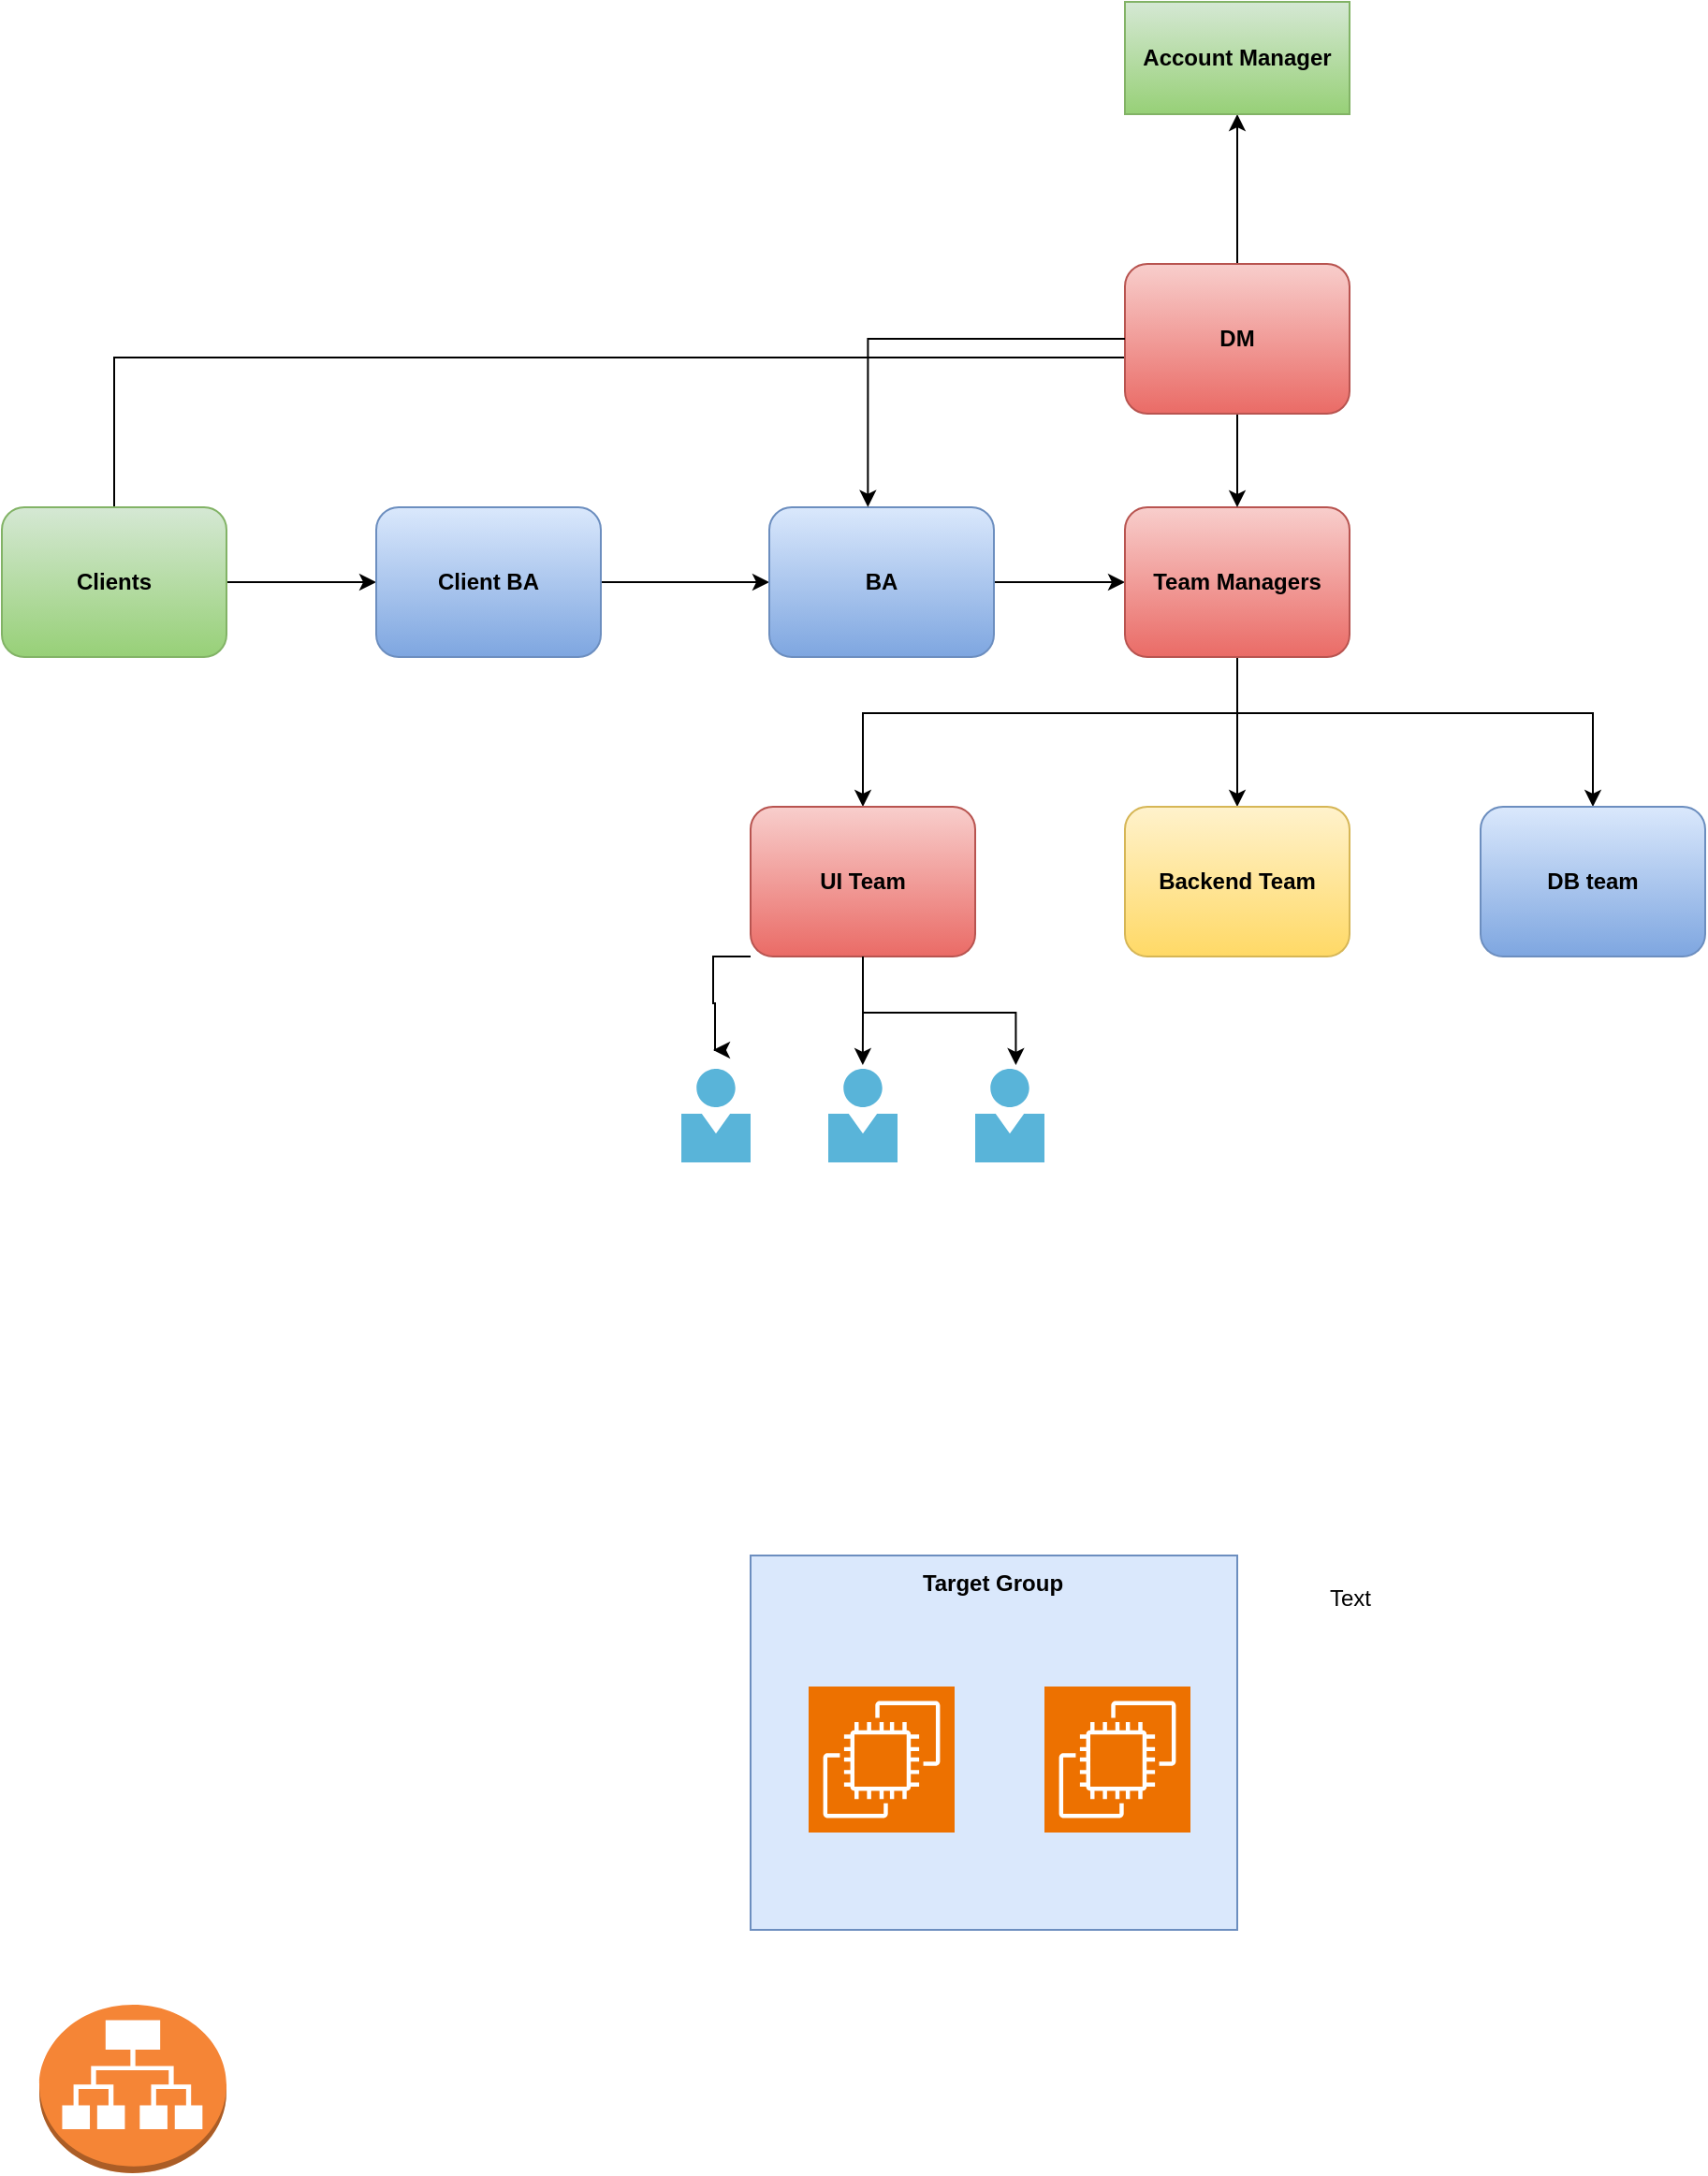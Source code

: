<mxfile version="27.1.6">
  <diagram name="Page-1" id="lgTQfwwJv29t1TfgWZtn">
    <mxGraphModel dx="1251" dy="1760" grid="1" gridSize="10" guides="1" tooltips="1" connect="1" arrows="1" fold="1" page="1" pageScale="1" pageWidth="850" pageHeight="1100" math="0" shadow="0">
      <root>
        <mxCell id="0" />
        <mxCell id="1" parent="0" />
        <mxCell id="IcH9XHhnW-Uz3uRAc4FU-3" style="edgeStyle=orthogonalEdgeStyle;rounded=0;orthogonalLoop=1;jettySize=auto;html=1;entryX=0;entryY=0.5;entryDx=0;entryDy=0;" parent="1" source="IcH9XHhnW-Uz3uRAc4FU-1" target="IcH9XHhnW-Uz3uRAc4FU-2" edge="1">
          <mxGeometry relative="1" as="geometry" />
        </mxCell>
        <mxCell id="IcH9XHhnW-Uz3uRAc4FU-18" style="edgeStyle=orthogonalEdgeStyle;rounded=0;orthogonalLoop=1;jettySize=auto;html=1;" parent="1" source="IcH9XHhnW-Uz3uRAc4FU-1" edge="1">
          <mxGeometry relative="1" as="geometry">
            <mxPoint x="640" y="30" as="targetPoint" />
            <Array as="points">
              <mxPoint x="100" y="40" />
              <mxPoint x="641" y="40" />
            </Array>
          </mxGeometry>
        </mxCell>
        <mxCell id="IcH9XHhnW-Uz3uRAc4FU-1" value="&lt;b&gt;Clients&lt;/b&gt;" style="rounded=1;whiteSpace=wrap;html=1;fillColor=#d5e8d4;gradientColor=#97d077;strokeColor=#82b366;" parent="1" vertex="1">
          <mxGeometry x="40" y="120" width="120" height="80" as="geometry" />
        </mxCell>
        <mxCell id="IcH9XHhnW-Uz3uRAc4FU-5" style="edgeStyle=orthogonalEdgeStyle;rounded=0;orthogonalLoop=1;jettySize=auto;html=1;entryX=0;entryY=0.5;entryDx=0;entryDy=0;" parent="1" source="IcH9XHhnW-Uz3uRAc4FU-2" target="IcH9XHhnW-Uz3uRAc4FU-4" edge="1">
          <mxGeometry relative="1" as="geometry" />
        </mxCell>
        <mxCell id="IcH9XHhnW-Uz3uRAc4FU-2" value="&lt;b&gt;Client BA&lt;/b&gt;" style="rounded=1;whiteSpace=wrap;html=1;fillColor=#dae8fc;gradientColor=#7ea6e0;strokeColor=#6c8ebf;" parent="1" vertex="1">
          <mxGeometry x="240" y="120" width="120" height="80" as="geometry" />
        </mxCell>
        <mxCell id="IcH9XHhnW-Uz3uRAc4FU-19" style="edgeStyle=orthogonalEdgeStyle;rounded=0;orthogonalLoop=1;jettySize=auto;html=1;entryX=0;entryY=0.5;entryDx=0;entryDy=0;" parent="1" source="IcH9XHhnW-Uz3uRAc4FU-4" target="IcH9XHhnW-Uz3uRAc4FU-6" edge="1">
          <mxGeometry relative="1" as="geometry" />
        </mxCell>
        <mxCell id="IcH9XHhnW-Uz3uRAc4FU-4" value="&lt;b&gt;BA&lt;/b&gt;" style="rounded=1;whiteSpace=wrap;html=1;fillColor=#dae8fc;gradientColor=#7ea6e0;strokeColor=#6c8ebf;" parent="1" vertex="1">
          <mxGeometry x="450" y="120" width="120" height="80" as="geometry" />
        </mxCell>
        <mxCell id="IcH9XHhnW-Uz3uRAc4FU-10" style="edgeStyle=orthogonalEdgeStyle;rounded=0;orthogonalLoop=1;jettySize=auto;html=1;entryX=0.5;entryY=0;entryDx=0;entryDy=0;" parent="1" source="IcH9XHhnW-Uz3uRAc4FU-6" target="IcH9XHhnW-Uz3uRAc4FU-7" edge="1">
          <mxGeometry relative="1" as="geometry">
            <Array as="points">
              <mxPoint x="700" y="230" />
              <mxPoint x="500" y="230" />
            </Array>
          </mxGeometry>
        </mxCell>
        <mxCell id="IcH9XHhnW-Uz3uRAc4FU-11" style="edgeStyle=orthogonalEdgeStyle;rounded=0;orthogonalLoop=1;jettySize=auto;html=1;entryX=0.5;entryY=0;entryDx=0;entryDy=0;" parent="1" source="IcH9XHhnW-Uz3uRAc4FU-6" target="IcH9XHhnW-Uz3uRAc4FU-8" edge="1">
          <mxGeometry relative="1" as="geometry" />
        </mxCell>
        <mxCell id="IcH9XHhnW-Uz3uRAc4FU-12" style="edgeStyle=orthogonalEdgeStyle;rounded=0;orthogonalLoop=1;jettySize=auto;html=1;entryX=0.5;entryY=0;entryDx=0;entryDy=0;" parent="1" source="IcH9XHhnW-Uz3uRAc4FU-6" target="IcH9XHhnW-Uz3uRAc4FU-9" edge="1">
          <mxGeometry relative="1" as="geometry">
            <Array as="points">
              <mxPoint x="700" y="230" />
              <mxPoint x="890" y="230" />
            </Array>
          </mxGeometry>
        </mxCell>
        <mxCell id="IcH9XHhnW-Uz3uRAc4FU-6" value="&lt;b&gt;Team Managers&lt;/b&gt;" style="rounded=1;whiteSpace=wrap;html=1;fillColor=#f8cecc;gradientColor=#ea6b66;strokeColor=#b85450;" parent="1" vertex="1">
          <mxGeometry x="640" y="120" width="120" height="80" as="geometry" />
        </mxCell>
        <mxCell id="IcH9XHhnW-Uz3uRAc4FU-23" style="edgeStyle=orthogonalEdgeStyle;rounded=0;orthogonalLoop=1;jettySize=auto;html=1;" parent="1" source="IcH9XHhnW-Uz3uRAc4FU-7" edge="1">
          <mxGeometry relative="1" as="geometry">
            <mxPoint x="420" y="410" as="targetPoint" />
            <Array as="points">
              <mxPoint x="420" y="360" />
              <mxPoint x="420" y="385" />
              <mxPoint x="421" y="385" />
            </Array>
          </mxGeometry>
        </mxCell>
        <mxCell id="IcH9XHhnW-Uz3uRAc4FU-7" value="&lt;b&gt;UI Team&lt;/b&gt;" style="rounded=1;whiteSpace=wrap;html=1;fillColor=#f8cecc;gradientColor=#ea6b66;strokeColor=#b85450;" parent="1" vertex="1">
          <mxGeometry x="440" y="280" width="120" height="80" as="geometry" />
        </mxCell>
        <mxCell id="IcH9XHhnW-Uz3uRAc4FU-8" value="&lt;b&gt;Backend Team&lt;/b&gt;" style="rounded=1;whiteSpace=wrap;html=1;fillColor=#fff2cc;gradientColor=#ffd966;strokeColor=#d6b656;" parent="1" vertex="1">
          <mxGeometry x="640" y="280" width="120" height="80" as="geometry" />
        </mxCell>
        <mxCell id="IcH9XHhnW-Uz3uRAc4FU-9" value="&lt;b&gt;DB team&lt;/b&gt;" style="rounded=1;whiteSpace=wrap;html=1;fillColor=#dae8fc;gradientColor=#7ea6e0;strokeColor=#6c8ebf;" parent="1" vertex="1">
          <mxGeometry x="830" y="280" width="120" height="80" as="geometry" />
        </mxCell>
        <mxCell id="IcH9XHhnW-Uz3uRAc4FU-16" style="edgeStyle=orthogonalEdgeStyle;rounded=0;orthogonalLoop=1;jettySize=auto;html=1;entryX=0.5;entryY=0;entryDx=0;entryDy=0;" parent="1" source="IcH9XHhnW-Uz3uRAc4FU-14" target="IcH9XHhnW-Uz3uRAc4FU-6" edge="1">
          <mxGeometry relative="1" as="geometry" />
        </mxCell>
        <mxCell id="IcH9XHhnW-Uz3uRAc4FU-33" style="edgeStyle=orthogonalEdgeStyle;rounded=0;orthogonalLoop=1;jettySize=auto;html=1;entryX=0.5;entryY=1;entryDx=0;entryDy=0;" parent="1" source="IcH9XHhnW-Uz3uRAc4FU-14" target="IcH9XHhnW-Uz3uRAc4FU-32" edge="1">
          <mxGeometry relative="1" as="geometry" />
        </mxCell>
        <mxCell id="IcH9XHhnW-Uz3uRAc4FU-14" value="&lt;b&gt;DM&lt;/b&gt;" style="rounded=1;whiteSpace=wrap;html=1;fillColor=#f8cecc;gradientColor=#ea6b66;strokeColor=#b85450;" parent="1" vertex="1">
          <mxGeometry x="640" y="-10" width="120" height="80" as="geometry" />
        </mxCell>
        <mxCell id="IcH9XHhnW-Uz3uRAc4FU-15" style="edgeStyle=orthogonalEdgeStyle;rounded=0;orthogonalLoop=1;jettySize=auto;html=1;entryX=0.439;entryY=-0.002;entryDx=0;entryDy=0;entryPerimeter=0;" parent="1" source="IcH9XHhnW-Uz3uRAc4FU-14" target="IcH9XHhnW-Uz3uRAc4FU-4" edge="1">
          <mxGeometry relative="1" as="geometry" />
        </mxCell>
        <mxCell id="IcH9XHhnW-Uz3uRAc4FU-20" value="" style="image;sketch=0;aspect=fixed;html=1;points=[];align=center;fontSize=12;image=img/lib/mscae/Person.svg;" parent="1" vertex="1">
          <mxGeometry x="403" y="420" width="37" height="50" as="geometry" />
        </mxCell>
        <mxCell id="IcH9XHhnW-Uz3uRAc4FU-21" value="" style="image;sketch=0;aspect=fixed;html=1;points=[];align=center;fontSize=12;image=img/lib/mscae/Person.svg;" parent="1" vertex="1">
          <mxGeometry x="481.5" y="420" width="37" height="50" as="geometry" />
        </mxCell>
        <mxCell id="IcH9XHhnW-Uz3uRAc4FU-22" value="" style="image;sketch=0;aspect=fixed;html=1;points=[];align=center;fontSize=12;image=img/lib/mscae/Person.svg;" parent="1" vertex="1">
          <mxGeometry x="560" y="420" width="37" height="50" as="geometry" />
        </mxCell>
        <mxCell id="IcH9XHhnW-Uz3uRAc4FU-24" style="edgeStyle=orthogonalEdgeStyle;rounded=0;orthogonalLoop=1;jettySize=auto;html=1;entryX=0.498;entryY=-0.04;entryDx=0;entryDy=0;entryPerimeter=0;" parent="1" source="IcH9XHhnW-Uz3uRAc4FU-7" target="IcH9XHhnW-Uz3uRAc4FU-21" edge="1">
          <mxGeometry relative="1" as="geometry" />
        </mxCell>
        <mxCell id="IcH9XHhnW-Uz3uRAc4FU-25" style="edgeStyle=orthogonalEdgeStyle;rounded=0;orthogonalLoop=1;jettySize=auto;html=1;entryX=0.587;entryY=-0.04;entryDx=0;entryDy=0;entryPerimeter=0;" parent="1" source="IcH9XHhnW-Uz3uRAc4FU-7" target="IcH9XHhnW-Uz3uRAc4FU-22" edge="1">
          <mxGeometry relative="1" as="geometry" />
        </mxCell>
        <mxCell id="IcH9XHhnW-Uz3uRAc4FU-26" value="" style="rounded=0;whiteSpace=wrap;html=1;fillColor=#dae8fc;strokeColor=#6c8ebf;" parent="1" vertex="1">
          <mxGeometry x="440" y="680" width="260" height="200" as="geometry" />
        </mxCell>
        <mxCell id="IcH9XHhnW-Uz3uRAc4FU-27" value="&lt;b&gt;Target Group&lt;/b&gt;" style="text;html=1;align=center;verticalAlign=middle;resizable=0;points=[];autosize=1;strokeColor=none;fillColor=none;" parent="1" vertex="1">
          <mxGeometry x="518.5" y="680" width="100" height="30" as="geometry" />
        </mxCell>
        <mxCell id="IcH9XHhnW-Uz3uRAc4FU-28" value="" style="sketch=0;points=[[0,0,0],[0.25,0,0],[0.5,0,0],[0.75,0,0],[1,0,0],[0,1,0],[0.25,1,0],[0.5,1,0],[0.75,1,0],[1,1,0],[0,0.25,0],[0,0.5,0],[0,0.75,0],[1,0.25,0],[1,0.5,0],[1,0.75,0]];outlineConnect=0;fontColor=#232F3E;fillColor=#ED7100;strokeColor=#ffffff;dashed=0;verticalLabelPosition=bottom;verticalAlign=top;align=center;html=1;fontSize=12;fontStyle=0;aspect=fixed;shape=mxgraph.aws4.resourceIcon;resIcon=mxgraph.aws4.ec2;" parent="1" vertex="1">
          <mxGeometry x="471" y="750" width="78" height="78" as="geometry" />
        </mxCell>
        <mxCell id="IcH9XHhnW-Uz3uRAc4FU-29" value="" style="sketch=0;points=[[0,0,0],[0.25,0,0],[0.5,0,0],[0.75,0,0],[1,0,0],[0,1,0],[0.25,1,0],[0.5,1,0],[0.75,1,0],[1,1,0],[0,0.25,0],[0,0.5,0],[0,0.75,0],[1,0.25,0],[1,0.5,0],[1,0.75,0]];outlineConnect=0;fontColor=#232F3E;fillColor=#ED7100;strokeColor=#ffffff;dashed=0;verticalLabelPosition=bottom;verticalAlign=top;align=center;html=1;fontSize=12;fontStyle=0;aspect=fixed;shape=mxgraph.aws4.resourceIcon;resIcon=mxgraph.aws4.ec2;" parent="1" vertex="1">
          <mxGeometry x="597" y="750" width="78" height="78" as="geometry" />
        </mxCell>
        <mxCell id="IcH9XHhnW-Uz3uRAc4FU-30" value="" style="outlineConnect=0;dashed=0;verticalLabelPosition=bottom;verticalAlign=top;align=center;html=1;shape=mxgraph.aws3.application_load_balancer;fillColor=#F58536;gradientColor=none;" parent="1" vertex="1">
          <mxGeometry x="60" y="920" width="100" height="90" as="geometry" />
        </mxCell>
        <mxCell id="IcH9XHhnW-Uz3uRAc4FU-31" value="Text" style="text;html=1;align=center;verticalAlign=middle;resizable=0;points=[];autosize=1;strokeColor=none;fillColor=none;" parent="1" vertex="1">
          <mxGeometry x="735" y="688" width="50" height="30" as="geometry" />
        </mxCell>
        <mxCell id="IcH9XHhnW-Uz3uRAc4FU-32" value="&lt;b&gt;Account Manager&lt;/b&gt;" style="rounded=0;whiteSpace=wrap;html=1;fillColor=#d5e8d4;gradientColor=#97d077;strokeColor=#82b366;" parent="1" vertex="1">
          <mxGeometry x="640" y="-150" width="120" height="60" as="geometry" />
        </mxCell>
      </root>
    </mxGraphModel>
  </diagram>
</mxfile>
